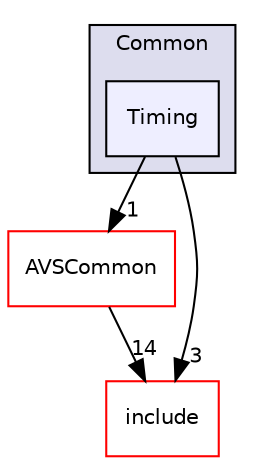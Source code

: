digraph "/workplace/avs-device-sdk/AVSCommon/Utils/test/Common/Timing" {
  compound=true
  node [ fontsize="10", fontname="Helvetica"];
  edge [ labelfontsize="10", labelfontname="Helvetica"];
  subgraph clusterdir_c619d3dd22dd53b5202592c42fbeb8fe {
    graph [ bgcolor="#ddddee", pencolor="black", label="Common" fontname="Helvetica", fontsize="10", URL="dir_c619d3dd22dd53b5202592c42fbeb8fe.html"]
  dir_c7650cabbcfa8448593358a07d2a85bb [shape=box, label="Timing", style="filled", fillcolor="#eeeeff", pencolor="black", URL="dir_c7650cabbcfa8448593358a07d2a85bb.html"];
  }
  dir_a56f36adbd781f5c7d9895fa2d100c85 [shape=box label="AVSCommon" fillcolor="white" style="filled" color="red" URL="dir_a56f36adbd781f5c7d9895fa2d100c85.html"];
  dir_957fc395b73dfe8b64ee3f74464f588a [shape=box label="include" fillcolor="white" style="filled" color="red" URL="dir_957fc395b73dfe8b64ee3f74464f588a.html"];
  dir_c7650cabbcfa8448593358a07d2a85bb->dir_a56f36adbd781f5c7d9895fa2d100c85 [headlabel="1", labeldistance=1.5 headhref="dir_000246_000170.html"];
  dir_c7650cabbcfa8448593358a07d2a85bb->dir_957fc395b73dfe8b64ee3f74464f588a [headlabel="3", labeldistance=1.5 headhref="dir_000246_000192.html"];
  dir_a56f36adbd781f5c7d9895fa2d100c85->dir_957fc395b73dfe8b64ee3f74464f588a [headlabel="14", labeldistance=1.5 headhref="dir_000170_000192.html"];
}
